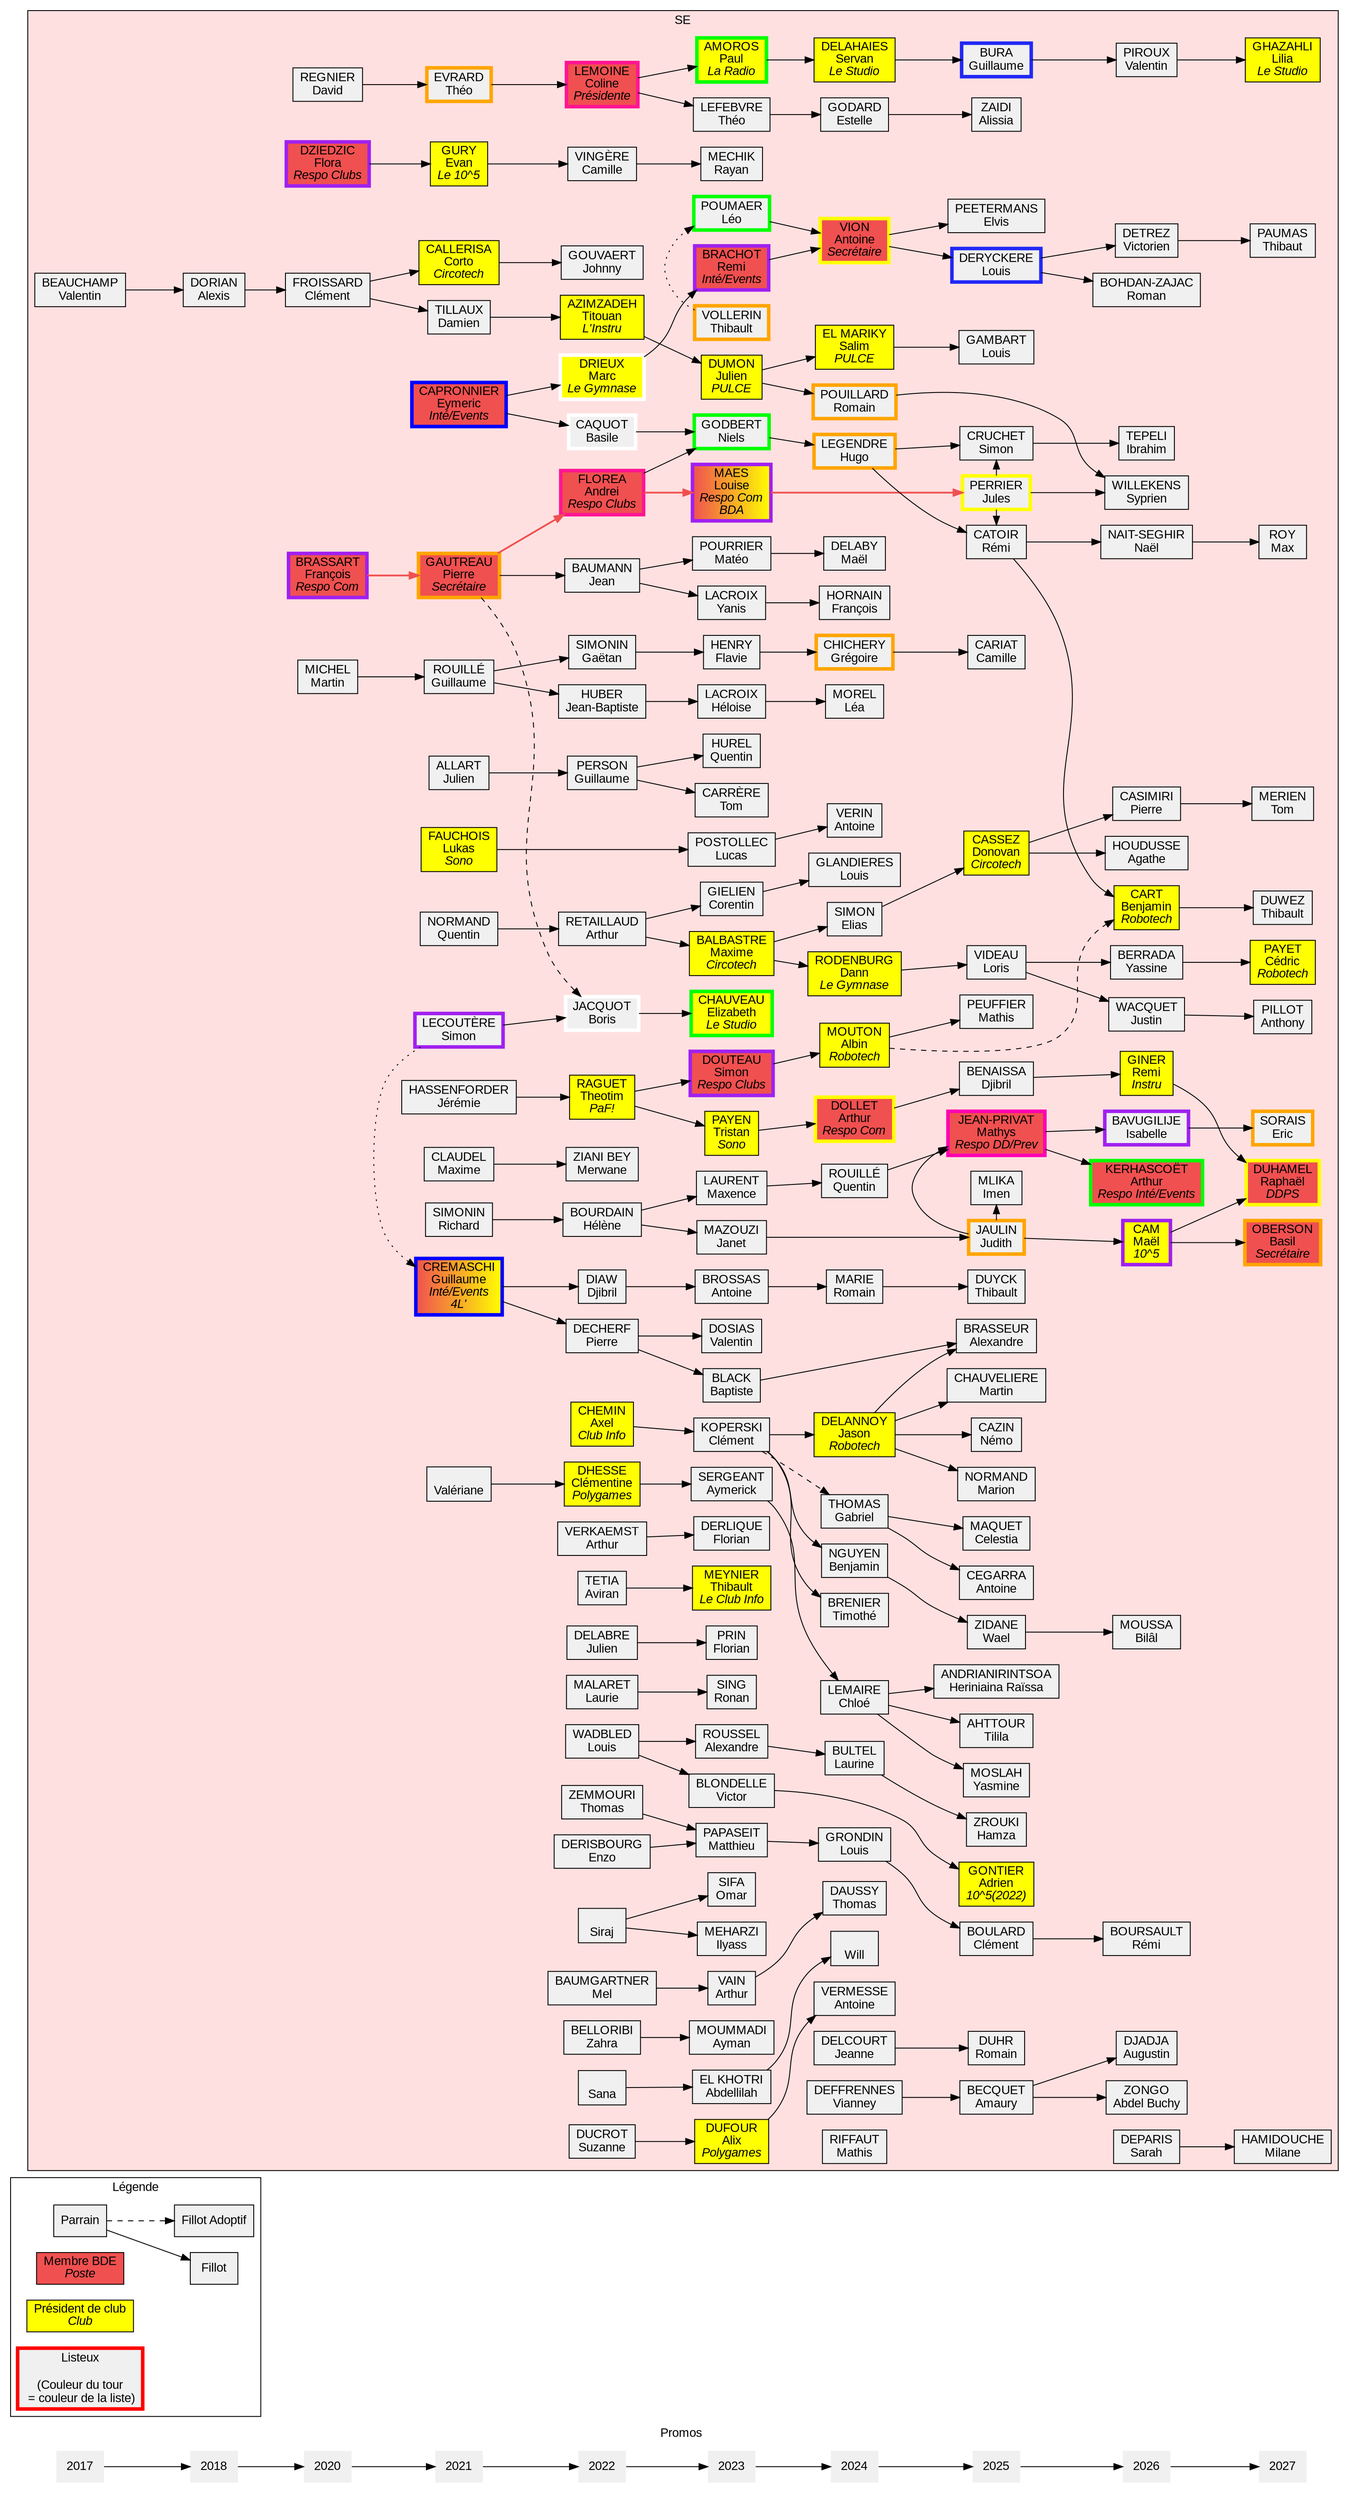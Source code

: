 digraph se {
	graph [
		charset = "UTF-8";
		style = filled;
		fontname = "Arial";
	];

	node [
		shape = box;
		style = filled;
		fillcolor = "#f0f0f0";
		fontname = "Arial";
	];

	rankdir = LR;

	subgraph cluster_promos {
		label = "Promos";
		penwidth = 0;
		color = none;
		node [shape = none];

		"2017" -> "2018" -> "2020" -> "2021" -> "2022" -> "2023" -> "2024" -> "2025" -> "2026" -> "2027";
	}
    subgraph cluster_legende {
		label = "Légende";
		fillcolor = none;

		leg_parrain	[label = "Parrain"];
		leg_fillot	[label = "Fillot"];
		leg_fillotadop	[label = "Fillot Adoptif"];
		leg_BDE		[label = <Membre BDE<BR/><I>Poste</I>> fillcolor="#f05050"];
		leg_prez	[label = <Président de club<BR/><I>Club</I>> fillcolor="yellow"];
		leg_listeux	[label = "Listeux\n\n(Couleur du tour\n = couleur de la liste)" penwidth=4 color="red"];

		leg_parrain -> leg_fillot;
		leg_parrain -> leg_fillotadop [style = "dashed"];
	}

	subgraph cluster_SE {
		label = "SE";
		fillcolor = "#FFE0E0";

		{ rank = "same";
			valentinbeau	[label = "BEAUCHAMP\nValentin"];
		}

		{ rank = "same";
			dorian		[label = "DORIAN\nAlexis"];
		}
		valentinbeau -> dorian;

		{ rank = "same";
			clementfroi	[label = "FROISSARD\nClément"];
			davidreg	[label = "REGNIER\nDavid"];
			flora		[label = <DZIEDZIC<BR/>Flora<BR/><I>Respo Clubs</I>> fillcolor="#f05050" penwidth=4 color="purple"];
			francois	[label = <BRASSART<BR/>François<BR/><I>Respo Com</I>> fillcolor="#f05050" penwidth=4 color="purple"];
			martinmic	[label = "MICHEL\nMartin"];
		}
		dorian -> clementfroi;

		{ rank = "same";
			corto 		[label = <CALLERISA<BR/>Corto<BR/><I>Circotech</I>> fillcolor="yellow"];
			cremaschi	[label = <CREMASCHI<BR/>Guillaume<BR/><I>Inté/Events<BR/>4L'</I>> fillcolor="#f05050:yellow" penwidth=4 color="blue"];
			dam		[label = "TILLAUX\nDamien"];
			evan		[label = <GURY<BR/>Evan<BR/><I>Le 10^5</I>> fillcolor="yellow"];
			eymeric		[label = <CAPRONNIER<BR/>Eymeric<BR/><I>Inté/Events</I>> fillcolor="#f05050" penwidth=4 color="blue"];
			jeremyhass	[label = "HASSENFORDER\nJérémie"];
			julienall	[label = "ALLART\nJulien"];
			lukasfauc	[label = <FAUCHOIS<BR/>Lukas<BR/><I>Sono</I>> fillcolor="yellow"];
			maximeclau	[label = "CLAUDEL\nMaxime"];
			pierregau	[label = <GAUTREAU<BR/>Pierre<BR/><I>Secrétaire</I>> fillcolor="#f05050" penwidth=4 color="orange"];
			quentinnor	[label = "NORMAND\nQuentin"];
			richard		[label = "SIMONIN\nRichard"];
			rouille		[label = "ROUILLÉ\nGuillaume"];
			simonl		[label = "LECOUTÈRE\nSimon" penwidth=4 color="purple"];
			theoevrard	[label = "EVRARD\nThéo" penwidth=4 color="orange"];
			valeriane	[label = "\nValériane"];
		}
		clementfroi -> corto;
		clementfroi -> dam;
		davidreg -> theoevrard;
		francois -> pierregau [penwidth=2 color = "#f05050"];
		flora -> evan;
		martinmic -> rouille;

		{ rank = "same";
			andrei		[label = <FLOREA<BR/>Andrei<BR/><I>Respo Clubs</I>> fillcolor="#f05050" penwidth=4 color="deeppink"];
			arthurret	[label = "RETAILLAUD\nArthur"];
			arthurverk	[label = "VERKAEMST\nArthur"];
			clementine	[label = <DHESSE<BR/>Clémentine<BR/><I>Polygames</I>> fillcolor="yellow"];
			
			aviran		[label = "TETIA\nAviran"];
			basile		[label = "CAQUOT\nBasile" penwidth=4 color="white"];
			boris		[label = "JACQUOT\nBoris" penwidth=4 color="white"];
			camillevin 	[label = "VINGÈRE\nCamille"];
			axelchem	[label = <CHEMIN<BR/>Axel<BR/><I>Club Info</I>> fillcolor="yellow"];
			coline		[label = <LEMOINE<BR/>Coline<BR/><I>Présidente</I>> fillcolor="#f05050" penwidth=4 color="deeppink"];
			deudeuch	[label = "DECHERF\nPierre"];
			djibril 	[label = "DIAW\nDjibril"];
			enzoder		[label = "DERISBOURG\nEnzo"];
			gaetan 		[label = "SIMONIN\nGaëtan"];
			guillaumepers	[label = "PERSON\nGuillaume"];
			helene		[label = "BOURDAIN\nHélène"];
			jean 		[label = "BAUMANN\nJean"];
			jb		[label = "HUBER\nJean-Baptiste"];
			johnny		[label = "GOUVAERT\nJohnny"];
			juliendel	[label = "DELABRE\nJulien"];
			laurie		[label = "MALARET\nLaurie"];
			louiswad	[label = "WADBLED\nLouis"];
			marc		[label = <DRIEUX<BR/>Marc<BR/><I>Le Gymnase</I>> fillcolor="yellow" penwidth=4 color="white"];
			mel 		[label = "BAUMGARTNER\nMel"];
			merwane		[label = "ZIANI BEY\nMerwane"];
			sana		[label = "\nSana"];
			siraj		[label = "\nSiraj"];
			suzanne		[label = "DUCROT\nSuzanne"];
			theotim		[label = <RAGUET<BR/>Theotim<BR/><I>PaF!</I>> fillcolor="yellow"];
			thomaszem	[label = "ZEMMOURI\nThomas"];
			titouan		[label = <AZIMZADEH<BR/>Titouan<BR/><I>L'Instru</I>> fillcolor="yellow"];
			zahra		[label = "BELLORIBI\nZahra"];
		}
		valeriane -> clementine;
		corto -> johnny;
		cremaschi -> deudeuch;
		cremaschi -> djibril;
		dam -> titouan;
		evan -> camillevin;
		eymeric -> basile;
		eymeric -> marc;
		jeremyhass -> theotim;
		maximeclau -> merwane;
		pierregau -> andrei [penwidth=2 color = "#f05050"];
		pierregau -> jean;
		pierregau -> boris [style=dashed];
		quentinnor -> arthurret;
		julienall -> guillaumepers;
		richard -> helene;
		rouille -> jb;
		rouille -> gaetan;
		simonl -> boris;
		simonl -> cremaschi [style = "dotted"];
		theoevrard -> coline;
		

		{ rank = "same";
			abdelillah	[label = "EL KHOTRI\nAbdellilah"];
			alexandrerou	[label = "ROUSSEL\nAlexandre"];
			alixduf		[label = <DUFOUR<BR/>Alix<BR/><I>Polygames</I>> fillcolor="yellow"];
			antoinebross	[label = "BROSSAS\nAntoine"];
			arthurvain	[label = "VAIN\nArthur"];
			aymanmoumm	[label = "MOUMMADI\nAyman"];
			aymerick	[label = "SERGEANT\nAymerick"];
			baptisteblack	[label = "BLACK\nBaptiste"];
			clementk	[label = "KOPERSKI\nClément"];
			corentingie	[label = "GIELIEN\nCorentin"];
			elizabeth	[label = <CHAUVEAU<BR/>Elizabeth<BR/><I>Le Studio</I>> fillcolor="yellow" penwidth=4 color="green"];
			flaviehen	[label = "HENRY\nFlavie"];
			florianderl	[label = "DERLIQUE\nFlorian"];
			florianprin	[label = "PRIN\nFlorian"];
			heloise		[label = "LACROIX\nHéloise"];
			ilyass		[label = "MEHARZI\nIlyass"];
			janet		[label = "MAZOUZI\nJanet"];
			juliendum	[label = <DUMON<BR/>Julien<BR/><I>PULCE</I>> fillcolor="yellow"];
			leopoum		[label = "POUMAER\nLéo" penwidth=4 color="green"];
			louise		[label = <MAES<BR/>Louise<BR/><I>Respo Com<BR/>BDA</I>> fillcolor="#f05050:yellow" penwidth=4 color="purple"];
			lucasposto	[label = "POSTOLLEC\nLucas"];
			mateopourr	[label = "POURRIER\nMatéo"];
			maxencelaur	[label = "LAURENT\nMaxence"];
			maximebal	[label = <BALBASTRE<BR/>Maxime<BR/><I>Circotech</I>> fillcolor="yellow"];
			matthieupap	[label = "PAPASEIT\nMatthieu"];
			niels		[label = "GODBERT\nNiels" penwidth=4 color="green"];
			omarsif		[label = "SIFA\nOmar"];
			paulamor	[label = <AMOROS<BR/>Paul<BR/><I>La Radio</I>> fillcolor="yellow" penwidth=4 color="green"];
			quentinhur	[label = "HUREL\nQuentin"];
			rayan		[label = "MECHIK\nRayan"];
			remi 		[label = <BRACHOT<BR/>Remi<BR/><I>Inté/Events</I>> fillcolor="#f05050" penwidth=4 color="purple"];
			ronan		[label = "SING\nRonan"];
			simontuto	[label = <DOUTEAU<BR/>Simon<BR/><I>Respo Clubs</I>> fillcolor="#f05050" penwidth=4 color="purple"];
			theo		[label = "LEFEBVRE\nThéo"];
			thibaultmey	[label = <MEYNIER<BR/>Thibault<BR/><I>Le Club Info</I>> fillcolor="yellow"];
			thibaultvol	[label = "VOLLERIN\nThibault" penwidth=4 color="orange"];
			tomcarr		[label = "CARRÈRE\nTom"];
			tristanpay	[label = <PAYEN<BR/>Tristan<BR/><I>Sono</I>> fillcolor="yellow"];
			valentindos	[label = "DOSIAS\nValentin"];
			victor		[label = "BLONDELLE\nVictor"];
			yanislacr	[label = "LACROIX\nYanis"];
		}
		andrei -> niels;
		andrei -> louise [penwidth=2 color = "#f05050"];
		arthurret -> corentingie;
		arthurret -> maximebal;
		arthurverk -> florianderl;
		clementine -> aymerick;
		axelchem -> clementk;
		aviran -> thibaultmey;
		basile -> niels;
		boris -> elizabeth;
		camillevin -> rayan;
		
		coline -> paulamor;
		coline -> theo;
		deudeuch -> baptisteblack;
		deudeuch -> valentindos;
		djibril -> antoinebross;
		enzoder -> matthieupap;
		gaetan -> flaviehen;
		guillaumepers -> quentinhur;
		guillaumepers -> tomcarr;
		helene -> janet;
		helene -> maxencelaur;
		jb -> heloise;
		jean -> mateopourr;
		jean -> yanislacr;
		juliendel -> florianprin;
		laurie -> ronan;
		louiswad -> alexandrerou;
		louiswad -> victor;
		marc -> remi;
		mel -> arthurvain;
		sana -> abdelillah;
		siraj -> ilyass;
		siraj -> omarsif;
		suzanne -> alixduf;
		titouan -> juliendum;
		theotim -> simontuto;
		theotim -> tristanpay;
		thibaultvol -> leopoum [style = dotted];
		thomaszem -> matthieupap;
		zahra -> aymanmoumm;
		lukasfauc -> lucasposto;

		{ rank = "same";
			
			albinmout	[label = <MOUTON<BR/>Albin<BR/><I>Robotech</I>> fillcolor="yellow"];
			
			antoineverm	[label = "VERMESSE\nAntoine"];
			antoineverr	[label = "VERIN\nAntoine"];
			antoinevion	[label = <VION<BR/>Antoine<BR/><I>Secrétaire</I>> fillcolor="#f05050" penwidth=4 color="yellow"];
			arthurdoll	[label = <DOLLET<BR/>Arthur<BR/><I>Respo Com</I>> fillcolor="#f05050" penwidth=4 color="yellow"];
			benjaminnguy	[label = "NGUYEN\nBenjamin"];
			chloelem	[label = "LEMAIRE\nChloé"];
			dannroden	[label = <RODENBURG<BR/>Dann<BR/><I>Le Gymnase</I>> fillcolor="yellow"];
			eliassim	[label = "SIMON\nElias"];
			estelle		[label = "GODARD\nEstelle"];
			jeanne		[label = "DELCOURT\nJeanne"];
			francoishor	[label = "HORNAIN\nFrançois"];
			gabrieltho	[label = "THOMAS\nGabriel"];
			gregoirechi	[label = "CHICHERY\nGrégoire" penwidth=4 color="orange"];
			hugoleg		[label = "LEGENDRE\nHugo" penwidth=4 color="orange"];
			jason 		[label = <DELANNOY<BR/>Jason<BR/><I>Robotech</I>> fillcolor="yellow"];
            vdeffrennes		[label = "DEFFRENNES\nVianney"];
			leamor		[label = "MOREL\nLéa"];
			louisgla	[label = "GLANDIERES\nLouis"];
			louisgrond	[label = "GRONDIN\nLouis"];
			maeldel		[label = "DELABY\nMaël"];
			lbultel		[label = "BULTEL\nLaurine"];
			mathisriff	[label = "RIFFAUT\nMathis"];
			quentin 	[label = "ROUILLÉ\nQuentin"];
			romamainmar	[label = "MARIE\nRomain"];
			romainpou	[label = "POUILLARD\nRomain" penwidth=4 color="orange"];
			salim		[label = <EL MARIKY<BR/>Salim<BR/><I>PULCE</I>> fillcolor="yellow"];
			servan		[label = <DELAHAIES<BR/>Servan<BR/><I>Le Studio</I>> fillcolor="yellow"];
			thomasdhau	[label = "DAUSSY\nThomas"];
			timotebre	[label = "BRENIER\nTimothé"];
			will		[label = "\nWill"];

			//portal2IA	[label = " \n2IA\n " shape="ellipse" penwidth=6 color="cyan3" fillcolor="#FCE0FF"];
		}
		abdelillah -> will;
		alixduf -> antoineverm;
		antoinebross -> romamainmar;
		arthurvain -> thomasdhau;
		aymerick -> chloelem;
		clementk -> benjaminnguy;
		clementk -> gabrieltho [style=dashed];
		clementk -> jason;
		clementk -> timotebre;
		corentingie -> louisgla;
		flaviehen -> gregoirechi;
		heloise -> leamor;
		juliendum -> romainpou;
		juliendum -> salim;
		leopoum -> antoinevion;
		lucasposto -> antoineverr;
		mateopourr -> maeldel;
		matthieupap -> louisgrond;
		maxencelaur -> quentin;
		maximebal -> dannroden;
		maximebal -> eliassim;
		niels -> hugoleg;
		paulamor -> servan;
		remi -> antoinevion;
		simontuto -> albinmout;
		theo -> estelle;
		tristanpay -> arthurdoll;
		yanislacr -> francoishor;
		alexandrerou -> lbultel;

		//remi -> portal2IA [style="dashed" penwidth=2 color="#f05050"];
	
    { rank = "same";
                adriencont	[label = <GONTIER<BR/>Adrien<BR/><I>10^5(2022)</I>> fillcolor="yellow"];
                julesperr	[label = "PERRIER\nJules" penwidth=4 color="yellow"];
                judith		[label = "JAULIN\nJudith" penwidth=4 color="orange"];
                raissandri	[label = "ANDRIANIRINTSOA\nHeriniaina Raïssa";]
                alexandre 	[label = "BRASSEUR\nAlexandre"];
                abecquet	[label = "BECQUET\nAmaury"];
                dbenaissa	[label = "BENAISSA\nDjibril"];
                cboulard	[label = "BOULARD\nClément"];
                gbura	[label = "BURA\nGuillaume" penwidth=4 color="#2128f5"];
                ccariat	[label = "CARIAT\nCamille"];
                dcassez	[label =<CASSEZ<BR/>Donovan<BR/><I>Circotech</I>> fillcolor="yellow"];
                rcatoir		[label = "CATOIR\nRémi"];
                ncazin	[label = "CAZIN\nNémo"];
                acegarra	[label = "CEGARRA\nAntoine"];
                mchauveliere		[label = "CHAUVELIERE\nMartin"];
                scruchet	[label = "CRUCHET\nSimon"];
                lderyckere	[label = "DERYCKERE\nLouis" penwidth=4 color="#2128f5"];
                rduhr		[label = "DUHR\nRomain"];
                tduyck		[label = "DUYCK\nThibault"];
                lgambart	[label = "GAMBART\nLouis"];
                imlika 	[label = "MLIKA\nImen"];adriencont	[label = <GONTIER<BR/>Adrien<BR/><I>10^5(2022)</I>> fillcolor="yellow"];
                julesperr	[label = "PERRIER\nJules" penwidth=4 color="yellow"];
                judith		[label = "JAULIN\nJudith" penwidth=4 color="orange"];
                raissandri	[label = "ANDRIANIRINTSOA\nHeriniaina Raïssa";]
                alexandre 	[label = "BRASSEUR\nAlexandre"];
                abecquet	[label = "BECQUET\nAmaury"];
                dbenaissa	[label = "BENAISSA\nDjibril"];
                cboulard	[label = "BOULARD\nClément"];
                gbura	[label = "BURA\nGuillaume" penwidth=4 color="#2128f5"];
                ccariat	[label = "CARIAT\nCamille"];
                dcassez	[label =<CASSEZ<BR/>Donovan<BR/><I>Circotech</I>> fillcolor="yellow"];
                rcatoir		[label = "CATOIR\nRémi"];
                ncazin	[label = "CAZIN\nNémo"];
                acegarra	[label = "CEGARRA\nAntoine"];
                mchauveliere		[label = "CHAUVELIERE\nMartin"];
                scruchet	[label = "CRUCHET\nSimon"];
                lderyckere	[label = "DERYCKERE\nLouis" penwidth=4 color="#2128f5"];
                rduhr		[label = "DUHR\nRomain"];
                tduyck		[label = "DUYCK\nThibault"];
                lgambart	[label = "GAMBART\nLouis"];
                imlika 	[label = "MLIKA\nImen"];
                mjeanprivat	[label = <JEAN-PRIVAT<BR/>Mathys<BR/><I>Respo DD/Prev</I>> fillcolor="#f05050" penwidth=4 color="#FC00B2"];
                cmaquet	[label = "MAQUET\nCelestia"];
                ymoslah	[label = "MOSLAH\nYasmine"];
                mnormand	[label = "NORMAND\nMarion"];
                epeetermans	[label = "PEETERMANS\nElvis"];
                mpeuffier	[label = "PEUFFIER\nMathis"];
                lvideau	[label = "VIDEAU\nLoris"];
                tilila  [label="AHTTOUR\nTilila"];
                azaidi	[label = "ZAIDI\nAlissia"];
                wzidane	[label = "ZIDANE\nWael"];
                ymoslah	[label = "MOSLAH\nYasmine"];
                hzrouki	[label = "ZROUKI\nHamza"];
            }
                louise -> julesperr [penwidth=2 color = "#f05050"];
                janet -> judith;
                victor -> adriencont;
                baptisteblack -> alexandre;
                chloelem -> tilila;
                chloelem->raissandri;
                jason->alexandre;
                vdeffrennes->abecquet;
                arthurdoll->dbenaissa;
                louisgrond->cboulard;
                servan->gbura;
                gregoirechi->ccariat;
                eliassim->dcassez;
                hugoleg->rcatoir;
                julesperr->rcatoir;
                jason->ncazin;
                gabrieltho->acegarra;
                jason->mchauveliere;
                hugoleg->scruchet;
                julesperr->scruchet;
                antoinevion->lderyckere;
                jeanne->rduhr;
                romamainmar->tduyck;
                salim->lgambart;
                judith->imlika;
                judith->mjeanprivat;
                quentin->mjeanprivat;
                gabrieltho->cmaquet;
                chloelem->ymoslah;
                jason->mnormand;
                antoinevion->epeetermans;
                albinmout->mpeuffier;
                dannroden->lvideau;
                estelle->azaidi;
                benjaminnguy->wzidane;
                lbultel->hzrouki;
                
    {rank = "same";
				pcasimiri  [label = "CASIMIRI\nPierre"];
				ahoudusse  [label = "HOUDUSSE\nAgathe"];
				vpiroux	   [label = "PIROUX\nValentin"];
				nnait	   [label = "NAIT-SEGHIR\nNaël"];
				rginer	   [label = <GINER<BR/>Remi<BR/><I>Instru</I>> fillcolor="yellow"];
				bmoussa	   [label = "MOUSSA\nBilâl"];
				rboursault [label = "BOURSAULT\nRémi"];
				sdeparis   [label = "DEPARIS\nSarah"];
				mcam       [label =<CAM<BR/>Maël<BR/><I>10^5</I>> penwidth=4 color="purple" fillcolor="yellow"];
				jwacquet   [label = "WACQUET\nJustin"];
				yberrada   [label = "BERRADA\nYassine"];
				vdetrez    [label = "DETREZ\nVictorien"];
				rbohdan    [label = "BOHDAN-ZAJAC\nRoman"];
				bisabelle  [label = "BAVUGILIJE\nIsabelle" penwidth=4 color="purple"];
				akerhasco  [label = <KERHASCOËT<BR/>Arthur<BR/><I>Respo Inté/Events</I>> fillcolor="#f05050" penwidth=4 color="green"];
				itepeli    [label = "TEPELI\nIbrahim"];
				adjadja    [label = "DJADJA\nAugustin"];
				swillekens [label = "WILLEKENS\nSyprien"];
				azongo	   [label = "ZONGO\nAbdel Buchy"];
				bcart	   [label = <CART<BR/>Benjamin<BR/><I>Robotech</I>> fillcolor="yellow"];	
				}
				rcatoir->bcart ;
				albinmout->bcart [style=dashed];
				dcassez->pcasimiri;
				dcassez->ahoudusse;
				gbura->vpiroux;
				rcatoir->nnait;
				dbenaissa->rginer;
				wzidane->bmoussa;
				cboulard->rboursault;
				judith->mcam;
				lvideau->jwacquet;
				lvideau->yberrada;
				lderyckere->vdetrez;
				lderyckere->rbohdan;
				mjeanprivat->bisabelle;
				mjeanprivat->akerhasco;
				scruchet->itepeli;
				abecquet->adjadja;
				abecquet->azongo;
				julesperr->swillekens;
				romainpou->swillekens;
				

	{rank = "same";
				apillot 	[label = "PILLOT\nAnthony"];
				tduwez	   	[label = "DUWEZ\nThibault"];
				lghazali	[label = <GHAZAHLI<BR/>Lilia<BR/><I>Le Studio</I>> fillcolor="yellow"];
				tmerien	   	[label = "MERIEN\nTom"];
				rduhamel  	[label = <DUHAMEL<BR/>Raphaël<BR/><I>DDPS</I>> fillcolor="#f05050" penwidth=4 color="yellow"];
				tpaumas	   	[label = "PAUMAS\nThibaut"];
				mhamidouche	[label = "HAMIDOUCHE\nMilane"];
				boberson  	[label = <OBERSON<BR/>Basil<BR/><I>Secrétaire</I>> fillcolor="#f05050" penwidth=4 color="Orange"];
				mroy	   	[label = "ROY\nMax"];
				esorais		[label = "SORAIS\nEric" penwidth=4 color="orange"];
				cpayet	   [label = <PAYET<BR/>Cédric<BR/><I>Robotech</I>> fillcolor="yellow"];
				}
				bcart->tduwez;
				jwacquet->apillot;
				vpiroux->lghazali;
				pcasimiri->tmerien;
				rginer->rduhamel;
				mcam->rduhamel;
				vdetrez->tpaumas;
				sdeparis->mhamidouche;
				mcam->boberson;
				nnait->mroy;
				bisabelle->esorais;
				yberrada->cpayet;
							
    }
}
